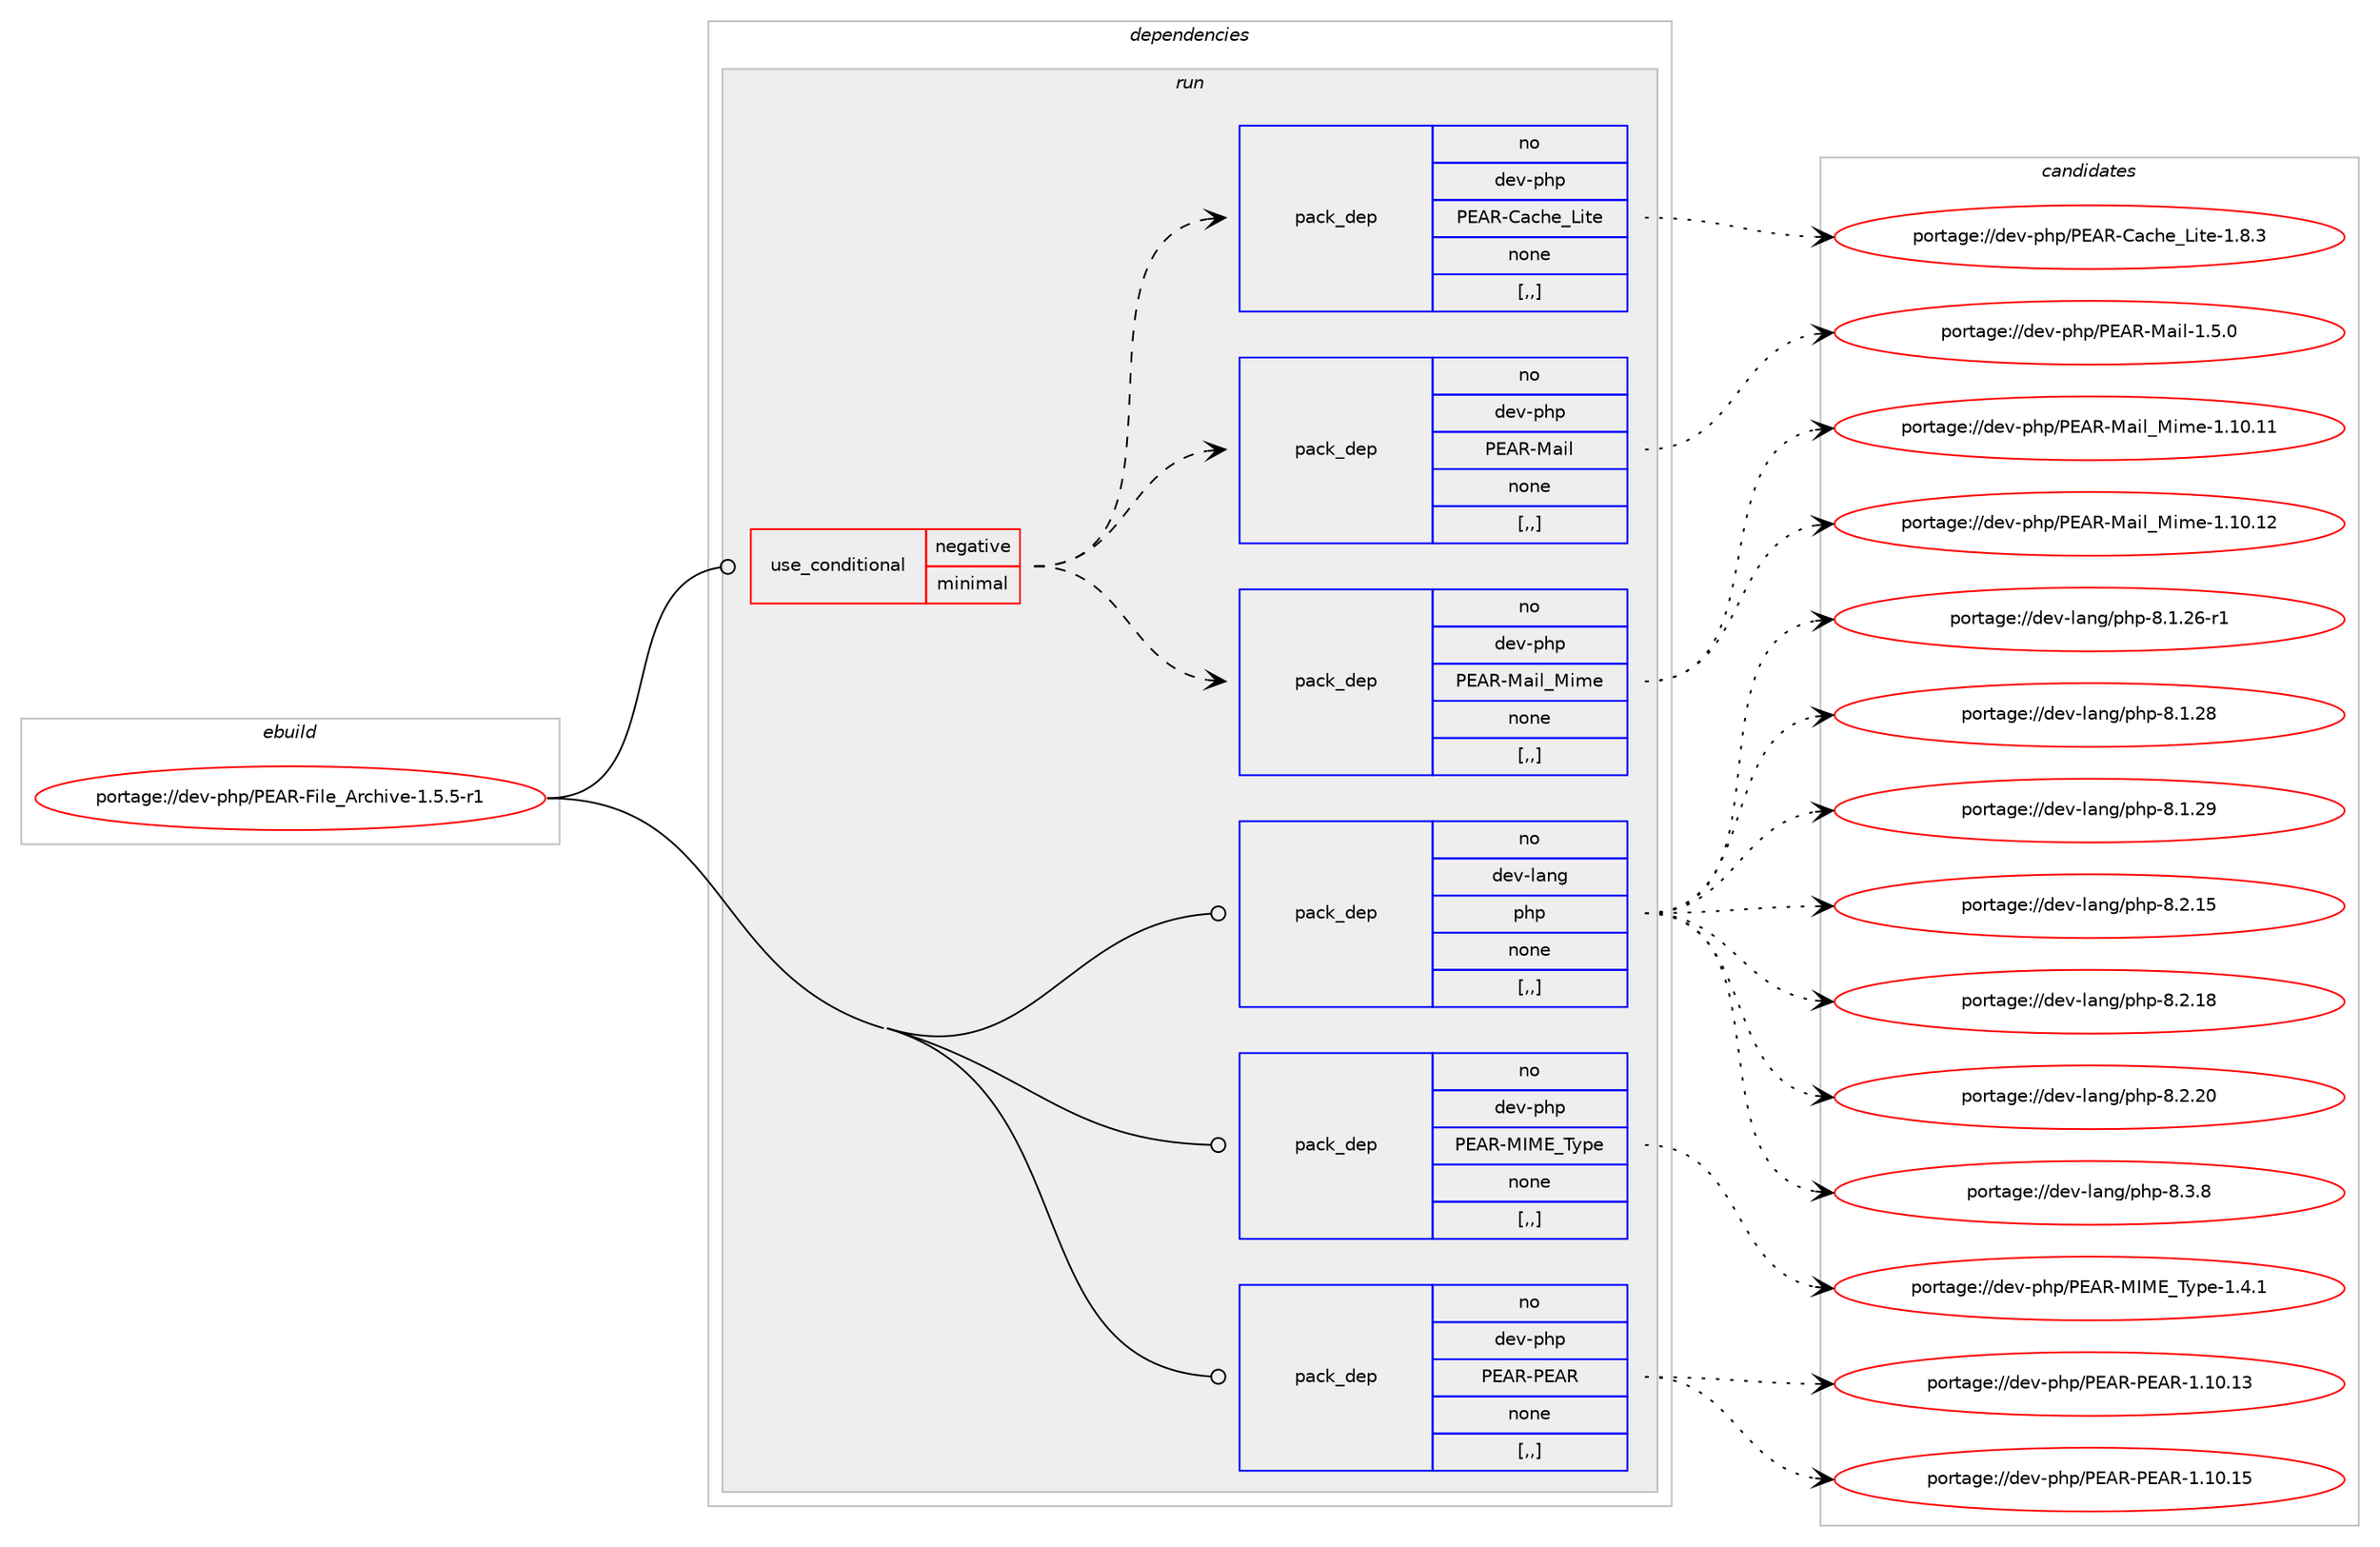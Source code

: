 digraph prolog {

# *************
# Graph options
# *************

newrank=true;
concentrate=true;
compound=true;
graph [rankdir=LR,fontname=Helvetica,fontsize=10,ranksep=1.5];#, ranksep=2.5, nodesep=0.2];
edge  [arrowhead=vee];
node  [fontname=Helvetica,fontsize=10];

# **********
# The ebuild
# **********

subgraph cluster_leftcol {
color=gray;
rank=same;
label=<<i>ebuild</i>>;
id [label="portage://dev-php/PEAR-File_Archive-1.5.5-r1", color=red, width=4, href="../dev-php/PEAR-File_Archive-1.5.5-r1.svg"];
}

# ****************
# The dependencies
# ****************

subgraph cluster_midcol {
color=gray;
label=<<i>dependencies</i>>;
subgraph cluster_compile {
fillcolor="#eeeeee";
style=filled;
label=<<i>compile</i>>;
}
subgraph cluster_compileandrun {
fillcolor="#eeeeee";
style=filled;
label=<<i>compile and run</i>>;
}
subgraph cluster_run {
fillcolor="#eeeeee";
style=filled;
label=<<i>run</i>>;
subgraph cond29200 {
dependency136240 [label=<<TABLE BORDER="0" CELLBORDER="1" CELLSPACING="0" CELLPADDING="4"><TR><TD ROWSPAN="3" CELLPADDING="10">use_conditional</TD></TR><TR><TD>negative</TD></TR><TR><TD>minimal</TD></TR></TABLE>>, shape=none, color=red];
subgraph pack105840 {
dependency136241 [label=<<TABLE BORDER="0" CELLBORDER="1" CELLSPACING="0" CELLPADDING="4" WIDTH="220"><TR><TD ROWSPAN="6" CELLPADDING="30">pack_dep</TD></TR><TR><TD WIDTH="110">no</TD></TR><TR><TD>dev-php</TD></TR><TR><TD>PEAR-Mail_Mime</TD></TR><TR><TD>none</TD></TR><TR><TD>[,,]</TD></TR></TABLE>>, shape=none, color=blue];
}
dependency136240:e -> dependency136241:w [weight=20,style="dashed",arrowhead="vee"];
subgraph pack105841 {
dependency136242 [label=<<TABLE BORDER="0" CELLBORDER="1" CELLSPACING="0" CELLPADDING="4" WIDTH="220"><TR><TD ROWSPAN="6" CELLPADDING="30">pack_dep</TD></TR><TR><TD WIDTH="110">no</TD></TR><TR><TD>dev-php</TD></TR><TR><TD>PEAR-Mail</TD></TR><TR><TD>none</TD></TR><TR><TD>[,,]</TD></TR></TABLE>>, shape=none, color=blue];
}
dependency136240:e -> dependency136242:w [weight=20,style="dashed",arrowhead="vee"];
subgraph pack105842 {
dependency136243 [label=<<TABLE BORDER="0" CELLBORDER="1" CELLSPACING="0" CELLPADDING="4" WIDTH="220"><TR><TD ROWSPAN="6" CELLPADDING="30">pack_dep</TD></TR><TR><TD WIDTH="110">no</TD></TR><TR><TD>dev-php</TD></TR><TR><TD>PEAR-Cache_Lite</TD></TR><TR><TD>none</TD></TR><TR><TD>[,,]</TD></TR></TABLE>>, shape=none, color=blue];
}
dependency136240:e -> dependency136243:w [weight=20,style="dashed",arrowhead="vee"];
}
id:e -> dependency136240:w [weight=20,style="solid",arrowhead="odot"];
subgraph pack105843 {
dependency136244 [label=<<TABLE BORDER="0" CELLBORDER="1" CELLSPACING="0" CELLPADDING="4" WIDTH="220"><TR><TD ROWSPAN="6" CELLPADDING="30">pack_dep</TD></TR><TR><TD WIDTH="110">no</TD></TR><TR><TD>dev-lang</TD></TR><TR><TD>php</TD></TR><TR><TD>none</TD></TR><TR><TD>[,,]</TD></TR></TABLE>>, shape=none, color=blue];
}
id:e -> dependency136244:w [weight=20,style="solid",arrowhead="odot"];
subgraph pack105844 {
dependency136245 [label=<<TABLE BORDER="0" CELLBORDER="1" CELLSPACING="0" CELLPADDING="4" WIDTH="220"><TR><TD ROWSPAN="6" CELLPADDING="30">pack_dep</TD></TR><TR><TD WIDTH="110">no</TD></TR><TR><TD>dev-php</TD></TR><TR><TD>PEAR-MIME_Type</TD></TR><TR><TD>none</TD></TR><TR><TD>[,,]</TD></TR></TABLE>>, shape=none, color=blue];
}
id:e -> dependency136245:w [weight=20,style="solid",arrowhead="odot"];
subgraph pack105845 {
dependency136246 [label=<<TABLE BORDER="0" CELLBORDER="1" CELLSPACING="0" CELLPADDING="4" WIDTH="220"><TR><TD ROWSPAN="6" CELLPADDING="30">pack_dep</TD></TR><TR><TD WIDTH="110">no</TD></TR><TR><TD>dev-php</TD></TR><TR><TD>PEAR-PEAR</TD></TR><TR><TD>none</TD></TR><TR><TD>[,,]</TD></TR></TABLE>>, shape=none, color=blue];
}
id:e -> dependency136246:w [weight=20,style="solid",arrowhead="odot"];
}
}

# **************
# The candidates
# **************

subgraph cluster_choices {
rank=same;
color=gray;
label=<<i>candidates</i>>;

subgraph choice105840 {
color=black;
nodesep=1;
choice10010111845112104112478069658245779710510895771051091014549464948464949 [label="portage://dev-php/PEAR-Mail_Mime-1.10.11", color=red, width=4,href="../dev-php/PEAR-Mail_Mime-1.10.11.svg"];
choice10010111845112104112478069658245779710510895771051091014549464948464950 [label="portage://dev-php/PEAR-Mail_Mime-1.10.12", color=red, width=4,href="../dev-php/PEAR-Mail_Mime-1.10.12.svg"];
dependency136241:e -> choice10010111845112104112478069658245779710510895771051091014549464948464949:w [style=dotted,weight="100"];
dependency136241:e -> choice10010111845112104112478069658245779710510895771051091014549464948464950:w [style=dotted,weight="100"];
}
subgraph choice105841 {
color=black;
nodesep=1;
choice100101118451121041124780696582457797105108454946534648 [label="portage://dev-php/PEAR-Mail-1.5.0", color=red, width=4,href="../dev-php/PEAR-Mail-1.5.0.svg"];
dependency136242:e -> choice100101118451121041124780696582457797105108454946534648:w [style=dotted,weight="100"];
}
subgraph choice105842 {
color=black;
nodesep=1;
choice100101118451121041124780696582456797991041019576105116101454946564651 [label="portage://dev-php/PEAR-Cache_Lite-1.8.3", color=red, width=4,href="../dev-php/PEAR-Cache_Lite-1.8.3.svg"];
dependency136243:e -> choice100101118451121041124780696582456797991041019576105116101454946564651:w [style=dotted,weight="100"];
}
subgraph choice105843 {
color=black;
nodesep=1;
choice100101118451089711010347112104112455646494650544511449 [label="portage://dev-lang/php-8.1.26-r1", color=red, width=4,href="../dev-lang/php-8.1.26-r1.svg"];
choice10010111845108971101034711210411245564649465056 [label="portage://dev-lang/php-8.1.28", color=red, width=4,href="../dev-lang/php-8.1.28.svg"];
choice10010111845108971101034711210411245564649465057 [label="portage://dev-lang/php-8.1.29", color=red, width=4,href="../dev-lang/php-8.1.29.svg"];
choice10010111845108971101034711210411245564650464953 [label="portage://dev-lang/php-8.2.15", color=red, width=4,href="../dev-lang/php-8.2.15.svg"];
choice10010111845108971101034711210411245564650464956 [label="portage://dev-lang/php-8.2.18", color=red, width=4,href="../dev-lang/php-8.2.18.svg"];
choice10010111845108971101034711210411245564650465048 [label="portage://dev-lang/php-8.2.20", color=red, width=4,href="../dev-lang/php-8.2.20.svg"];
choice100101118451089711010347112104112455646514656 [label="portage://dev-lang/php-8.3.8", color=red, width=4,href="../dev-lang/php-8.3.8.svg"];
dependency136244:e -> choice100101118451089711010347112104112455646494650544511449:w [style=dotted,weight="100"];
dependency136244:e -> choice10010111845108971101034711210411245564649465056:w [style=dotted,weight="100"];
dependency136244:e -> choice10010111845108971101034711210411245564649465057:w [style=dotted,weight="100"];
dependency136244:e -> choice10010111845108971101034711210411245564650464953:w [style=dotted,weight="100"];
dependency136244:e -> choice10010111845108971101034711210411245564650464956:w [style=dotted,weight="100"];
dependency136244:e -> choice10010111845108971101034711210411245564650465048:w [style=dotted,weight="100"];
dependency136244:e -> choice100101118451089711010347112104112455646514656:w [style=dotted,weight="100"];
}
subgraph choice105844 {
color=black;
nodesep=1;
choice10010111845112104112478069658245777377699584121112101454946524649 [label="portage://dev-php/PEAR-MIME_Type-1.4.1", color=red, width=4,href="../dev-php/PEAR-MIME_Type-1.4.1.svg"];
dependency136245:e -> choice10010111845112104112478069658245777377699584121112101454946524649:w [style=dotted,weight="100"];
}
subgraph choice105845 {
color=black;
nodesep=1;
choice10010111845112104112478069658245806965824549464948464951 [label="portage://dev-php/PEAR-PEAR-1.10.13", color=red, width=4,href="../dev-php/PEAR-PEAR-1.10.13.svg"];
choice10010111845112104112478069658245806965824549464948464953 [label="portage://dev-php/PEAR-PEAR-1.10.15", color=red, width=4,href="../dev-php/PEAR-PEAR-1.10.15.svg"];
dependency136246:e -> choice10010111845112104112478069658245806965824549464948464951:w [style=dotted,weight="100"];
dependency136246:e -> choice10010111845112104112478069658245806965824549464948464953:w [style=dotted,weight="100"];
}
}

}
